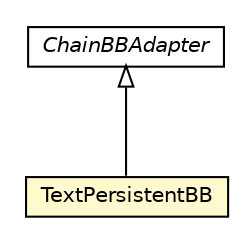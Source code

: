 #!/usr/local/bin/dot
#
# Class diagram 
# Generated by UMLGraph version R5_6 (http://www.umlgraph.org/)
#

digraph G {
	edge [fontname="Helvetica",fontsize=10,labelfontname="Helvetica",labelfontsize=10];
	node [fontname="Helvetica",fontsize=10,shape=plaintext];
	nodesep=0.25;
	ranksep=0.5;
	// jason.bb.TextPersistentBB
	c66601 [label=<<table title="jason.bb.TextPersistentBB" border="0" cellborder="1" cellspacing="0" cellpadding="2" port="p" bgcolor="lemonChiffon" href="./TextPersistentBB.html">
		<tr><td><table border="0" cellspacing="0" cellpadding="1">
<tr><td align="center" balign="center"> TextPersistentBB </td></tr>
		</table></td></tr>
		</table>>, URL="./TextPersistentBB.html", fontname="Helvetica", fontcolor="black", fontsize=10.0];
	// jason.bb.ChainBBAdapter
	c66607 [label=<<table title="jason.bb.ChainBBAdapter" border="0" cellborder="1" cellspacing="0" cellpadding="2" port="p" href="./ChainBBAdapter.html">
		<tr><td><table border="0" cellspacing="0" cellpadding="1">
<tr><td align="center" balign="center"><font face="Helvetica-Oblique"> ChainBBAdapter </font></td></tr>
		</table></td></tr>
		</table>>, URL="./ChainBBAdapter.html", fontname="Helvetica", fontcolor="black", fontsize=10.0];
	//jason.bb.TextPersistentBB extends jason.bb.ChainBBAdapter
	c66607:p -> c66601:p [dir=back,arrowtail=empty];
}

